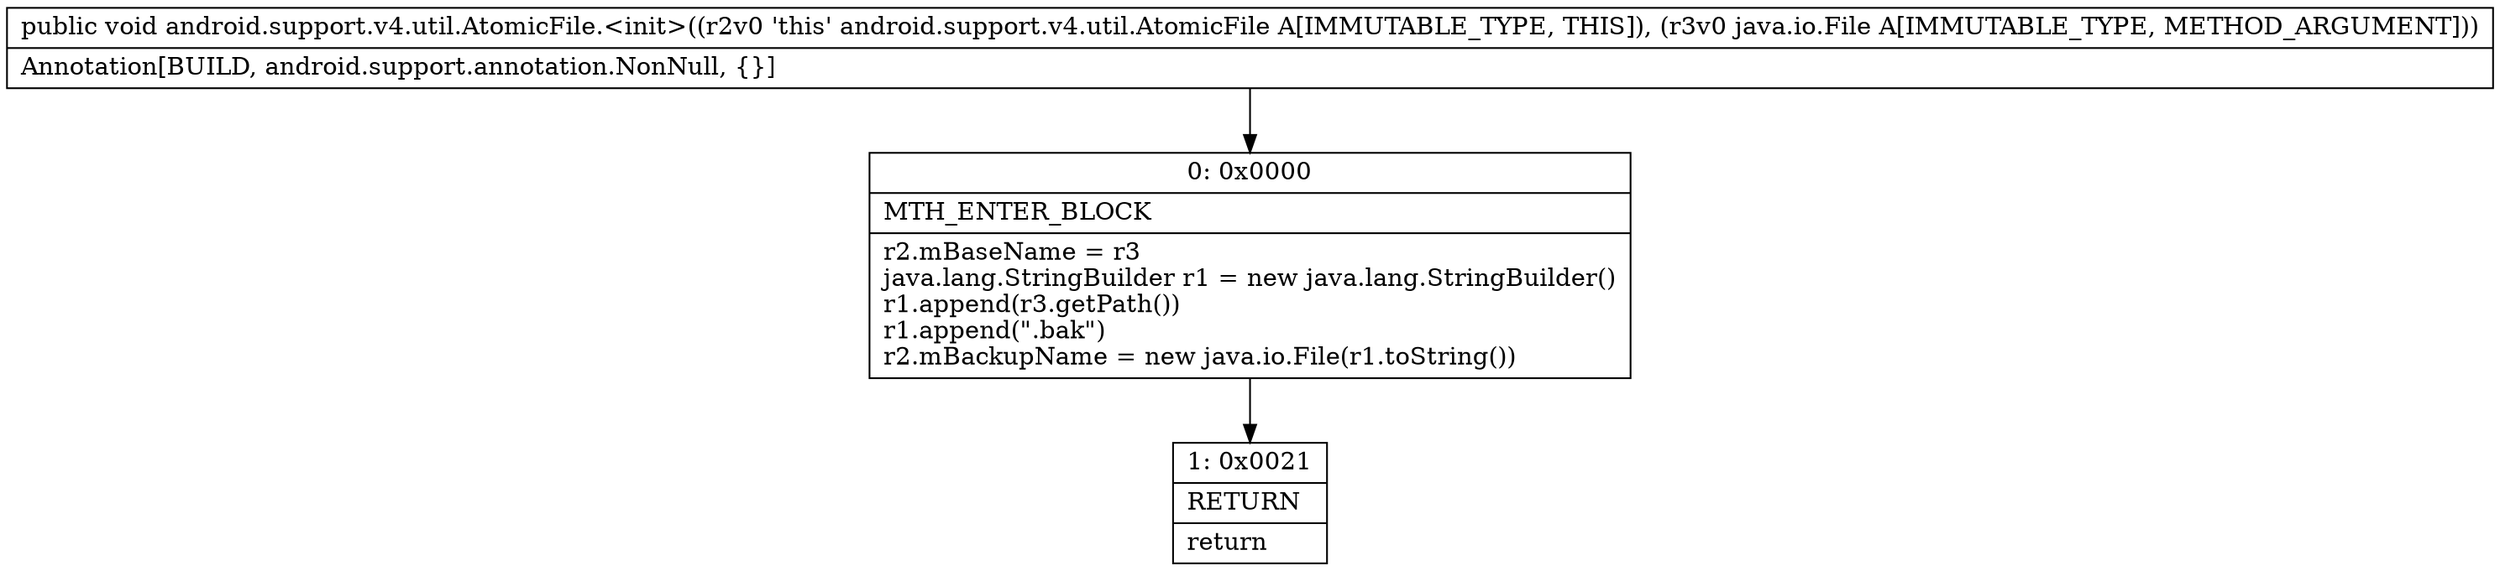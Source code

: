 digraph "CFG forandroid.support.v4.util.AtomicFile.\<init\>(Ljava\/io\/File;)V" {
Node_0 [shape=record,label="{0\:\ 0x0000|MTH_ENTER_BLOCK\l|r2.mBaseName = r3\ljava.lang.StringBuilder r1 = new java.lang.StringBuilder()\lr1.append(r3.getPath())\lr1.append(\".bak\")\lr2.mBackupName = new java.io.File(r1.toString())\l}"];
Node_1 [shape=record,label="{1\:\ 0x0021|RETURN\l|return\l}"];
MethodNode[shape=record,label="{public void android.support.v4.util.AtomicFile.\<init\>((r2v0 'this' android.support.v4.util.AtomicFile A[IMMUTABLE_TYPE, THIS]), (r3v0 java.io.File A[IMMUTABLE_TYPE, METHOD_ARGUMENT]))  | Annotation[BUILD, android.support.annotation.NonNull, \{\}]\l}"];
MethodNode -> Node_0;
Node_0 -> Node_1;
}

